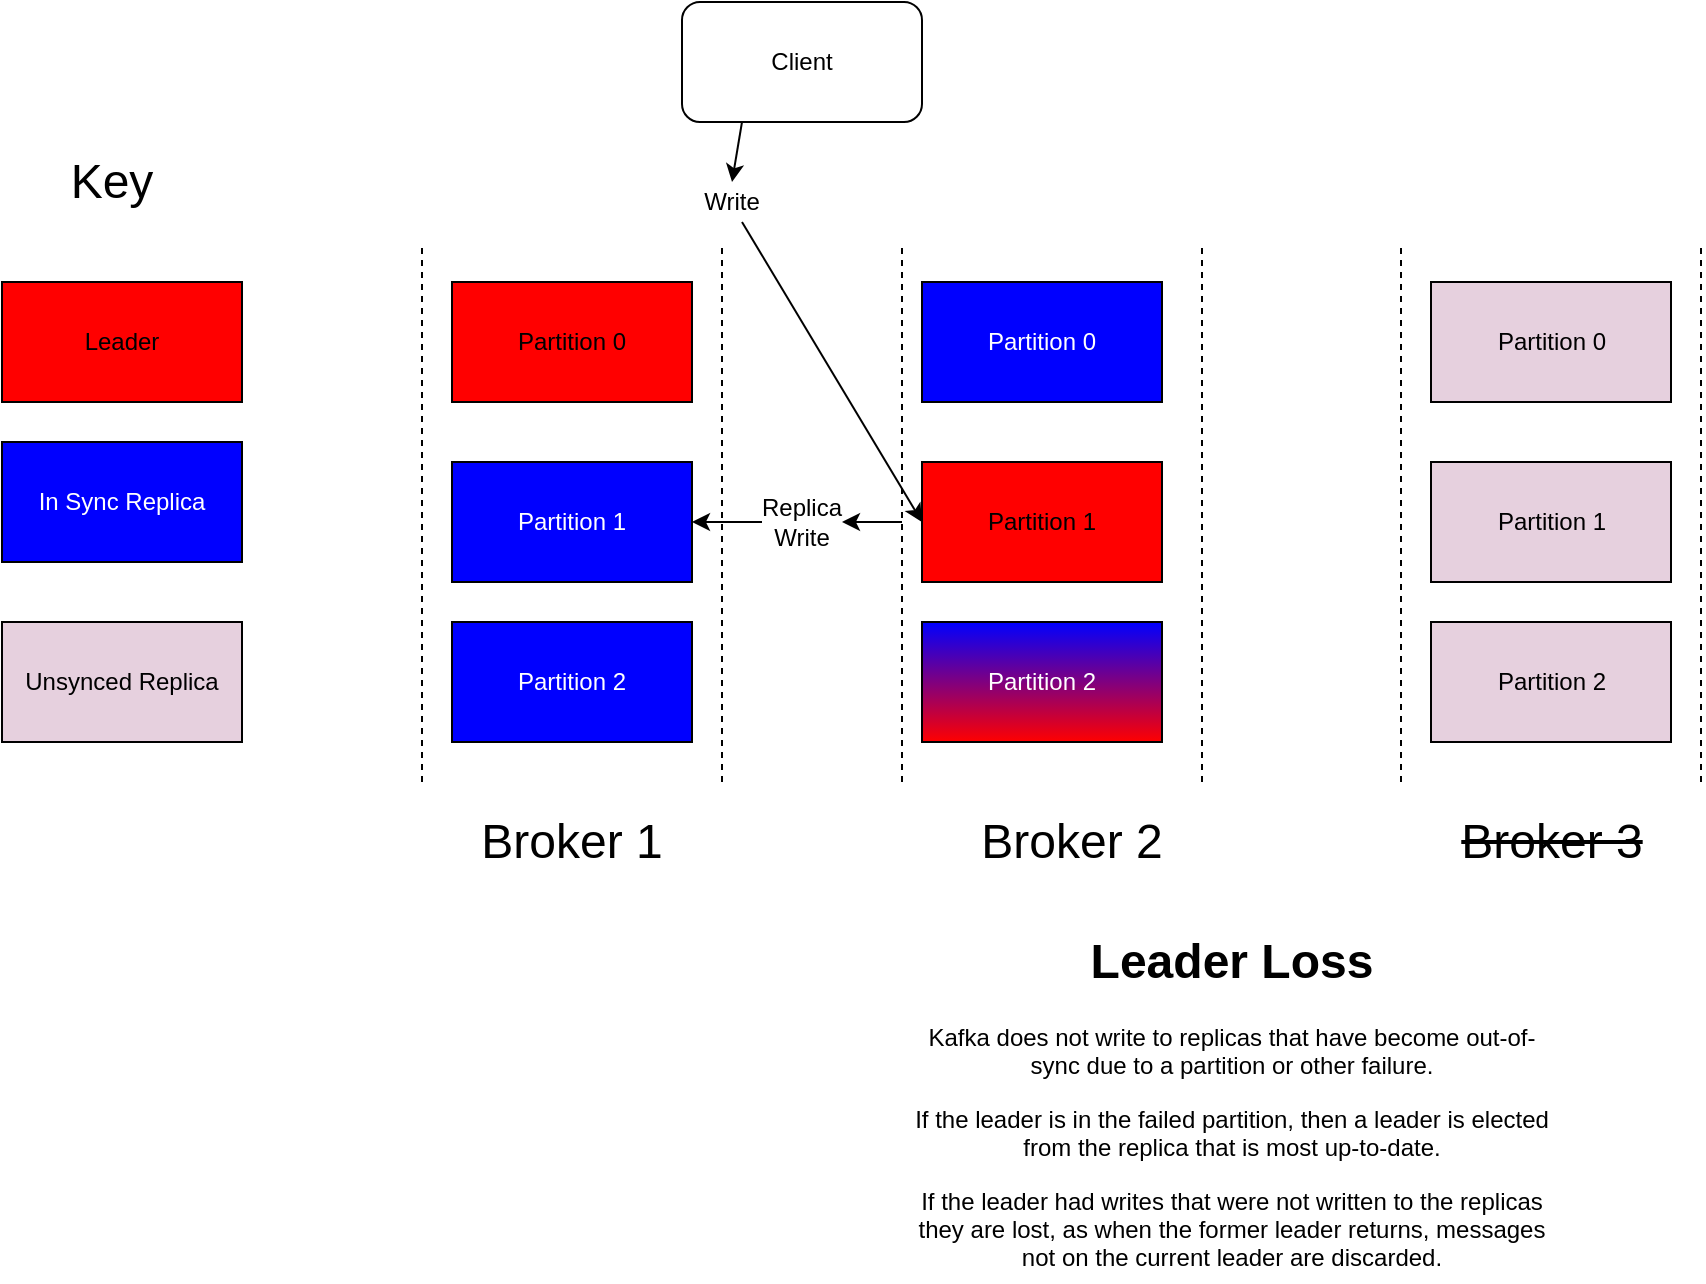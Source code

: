 <mxfile version="14.1.8" type="device"><diagram id="KhVM8qc-47AJrDXu0cIo" name="Page-1"><mxGraphModel dx="1113" dy="853" grid="1" gridSize="10" guides="1" tooltips="1" connect="1" arrows="1" fold="1" page="1" pageScale="1" pageWidth="1169" pageHeight="827" math="0" shadow="0"><root><mxCell id="0"/><mxCell id="1" parent="0"/><mxCell id="qmzvRsnSk40RV8f1A0HI-1" value="" style="endArrow=none;dashed=1;html=1;" edge="1" parent="1"><mxGeometry width="50" height="50" relative="1" as="geometry"><mxPoint x="260" y="540" as="sourcePoint"/><mxPoint x="260" y="270" as="targetPoint"/></mxGeometry></mxCell><mxCell id="qmzvRsnSk40RV8f1A0HI-2" value="" style="endArrow=none;dashed=1;html=1;" edge="1" parent="1"><mxGeometry width="50" height="50" relative="1" as="geometry"><mxPoint x="410.0" y="540" as="sourcePoint"/><mxPoint x="410.0" y="270" as="targetPoint"/></mxGeometry></mxCell><mxCell id="qmzvRsnSk40RV8f1A0HI-3" value="" style="endArrow=none;dashed=1;html=1;" edge="1" parent="1"><mxGeometry width="50" height="50" relative="1" as="geometry"><mxPoint x="500.0" y="540" as="sourcePoint"/><mxPoint x="500.0" y="270" as="targetPoint"/></mxGeometry></mxCell><mxCell id="qmzvRsnSk40RV8f1A0HI-4" value="" style="endArrow=none;dashed=1;html=1;" edge="1" parent="1"><mxGeometry width="50" height="50" relative="1" as="geometry"><mxPoint x="650.0" y="540" as="sourcePoint"/><mxPoint x="650.0" y="270" as="targetPoint"/></mxGeometry></mxCell><mxCell id="qmzvRsnSk40RV8f1A0HI-5" value="" style="endArrow=none;dashed=1;html=1;" edge="1" parent="1"><mxGeometry width="50" height="50" relative="1" as="geometry"><mxPoint x="749.5" y="540" as="sourcePoint"/><mxPoint x="749.5" y="270" as="targetPoint"/></mxGeometry></mxCell><mxCell id="qmzvRsnSk40RV8f1A0HI-6" value="" style="endArrow=none;dashed=1;html=1;" edge="1" parent="1"><mxGeometry width="50" height="50" relative="1" as="geometry"><mxPoint x="899.5" y="540" as="sourcePoint"/><mxPoint x="899.5" y="270" as="targetPoint"/></mxGeometry></mxCell><mxCell id="qmzvRsnSk40RV8f1A0HI-7" value="&lt;font style=&quot;font-size: 24px&quot;&gt;Broker 1&lt;/font&gt;" style="text;html=1;strokeColor=none;fillColor=none;align=center;verticalAlign=middle;whiteSpace=wrap;rounded=0;" vertex="1" parent="1"><mxGeometry x="280" y="560" width="110" height="20" as="geometry"/></mxCell><mxCell id="qmzvRsnSk40RV8f1A0HI-8" value="&lt;font style=&quot;font-size: 24px&quot;&gt;Broker 2&lt;/font&gt;" style="text;html=1;strokeColor=none;fillColor=none;align=center;verticalAlign=middle;whiteSpace=wrap;rounded=0;" vertex="1" parent="1"><mxGeometry x="530" y="560" width="110" height="20" as="geometry"/></mxCell><mxCell id="qmzvRsnSk40RV8f1A0HI-9" value="&lt;font style=&quot;font-size: 24px&quot;&gt;&lt;strike&gt;Broker 3&lt;/strike&gt;&lt;/font&gt;" style="text;html=1;strokeColor=none;fillColor=none;align=center;verticalAlign=middle;whiteSpace=wrap;rounded=0;" vertex="1" parent="1"><mxGeometry x="770" y="560" width="110" height="20" as="geometry"/></mxCell><mxCell id="qmzvRsnSk40RV8f1A0HI-10" value="Partition 0" style="rounded=0;whiteSpace=wrap;html=1;fillColor=#FF0000;" vertex="1" parent="1"><mxGeometry x="275" y="290" width="120" height="60" as="geometry"/></mxCell><mxCell id="qmzvRsnSk40RV8f1A0HI-11" value="&lt;font color=&quot;#ffffff&quot;&gt;Partition 1&lt;/font&gt;" style="rounded=0;whiteSpace=wrap;html=1;fillColor=#0000FF;" vertex="1" parent="1"><mxGeometry x="275" y="380" width="120" height="60" as="geometry"/></mxCell><mxCell id="qmzvRsnSk40RV8f1A0HI-12" value="&lt;font color=&quot;#ffffff&quot;&gt;Partition 2&lt;/font&gt;" style="rounded=0;whiteSpace=wrap;html=1;fillColor=#0000FF;" vertex="1" parent="1"><mxGeometry x="275" y="460" width="120" height="60" as="geometry"/></mxCell><mxCell id="qmzvRsnSk40RV8f1A0HI-13" value="&lt;font color=&quot;#ffffff&quot;&gt;Partition 0&lt;/font&gt;" style="rounded=0;whiteSpace=wrap;html=1;fillColor=#0000FF;" vertex="1" parent="1"><mxGeometry x="510" y="290" width="120" height="60" as="geometry"/></mxCell><mxCell id="qmzvRsnSk40RV8f1A0HI-14" value="Partition 1" style="rounded=0;whiteSpace=wrap;html=1;fillColor=#FF0000;" vertex="1" parent="1"><mxGeometry x="510" y="380" width="120" height="60" as="geometry"/></mxCell><mxCell id="qmzvRsnSk40RV8f1A0HI-15" value="&lt;font color=&quot;#ffffff&quot;&gt;Partition 2&lt;/font&gt;" style="rounded=0;whiteSpace=wrap;html=1;fillColor=#0000FF;gradientColor=#FF0000;" vertex="1" parent="1"><mxGeometry x="510" y="460" width="120" height="60" as="geometry"/></mxCell><mxCell id="qmzvRsnSk40RV8f1A0HI-16" value="Partition 0" style="rounded=0;whiteSpace=wrap;html=1;fillColor=#E6D0DE;" vertex="1" parent="1"><mxGeometry x="764.5" y="290" width="120" height="60" as="geometry"/></mxCell><mxCell id="qmzvRsnSk40RV8f1A0HI-17" value="Partition 1" style="rounded=0;whiteSpace=wrap;html=1;fillColor=#E6D0DE;" vertex="1" parent="1"><mxGeometry x="764.5" y="380" width="120" height="60" as="geometry"/></mxCell><mxCell id="qmzvRsnSk40RV8f1A0HI-18" value="Partition 2" style="rounded=0;whiteSpace=wrap;html=1;fillColor=#E6D0DE;" vertex="1" parent="1"><mxGeometry x="764.5" y="460" width="120" height="60" as="geometry"/></mxCell><mxCell id="qmzvRsnSk40RV8f1A0HI-19" value="Leader" style="rounded=0;whiteSpace=wrap;html=1;fillColor=#FF0000;" vertex="1" parent="1"><mxGeometry x="50" y="290" width="120" height="60" as="geometry"/></mxCell><mxCell id="qmzvRsnSk40RV8f1A0HI-20" value="&lt;font color=&quot;#ffffff&quot;&gt;In Sync Replica&lt;/font&gt;" style="rounded=0;whiteSpace=wrap;html=1;fillColor=#0000FF;" vertex="1" parent="1"><mxGeometry x="50" y="370" width="120" height="60" as="geometry"/></mxCell><mxCell id="qmzvRsnSk40RV8f1A0HI-21" value="&lt;font style=&quot;font-size: 24px&quot;&gt;Key&lt;/font&gt;" style="text;html=1;strokeColor=none;fillColor=none;align=center;verticalAlign=middle;whiteSpace=wrap;rounded=0;" vertex="1" parent="1"><mxGeometry x="50" y="230" width="110" height="20" as="geometry"/></mxCell><mxCell id="qmzvRsnSk40RV8f1A0HI-22" value="Unsynced Replica" style="rounded=0;whiteSpace=wrap;html=1;fillColor=#E6D0DE;" vertex="1" parent="1"><mxGeometry x="50" y="460" width="120" height="60" as="geometry"/></mxCell><mxCell id="qmzvRsnSk40RV8f1A0HI-23" value="Client" style="rounded=1;whiteSpace=wrap;html=1;fillColor=#FFFFFF;" vertex="1" parent="1"><mxGeometry x="390" y="150" width="120" height="60" as="geometry"/></mxCell><mxCell id="qmzvRsnSk40RV8f1A0HI-24" value="" style="endArrow=classic;html=1;entryX=0;entryY=0.5;entryDx=0;entryDy=0;" edge="1" parent="1" target="qmzvRsnSk40RV8f1A0HI-14"><mxGeometry width="50" height="50" relative="1" as="geometry"><mxPoint x="420" y="260" as="sourcePoint"/><mxPoint x="500" y="350" as="targetPoint"/></mxGeometry></mxCell><mxCell id="qmzvRsnSk40RV8f1A0HI-25" value="Write" style="text;html=1;strokeColor=none;fillColor=none;align=center;verticalAlign=middle;whiteSpace=wrap;rounded=0;" vertex="1" parent="1"><mxGeometry x="395" y="240" width="40" height="20" as="geometry"/></mxCell><mxCell id="qmzvRsnSk40RV8f1A0HI-26" value="" style="endArrow=classic;html=1;exitX=0.25;exitY=1;exitDx=0;exitDy=0;entryX=0.5;entryY=0;entryDx=0;entryDy=0;" edge="1" parent="1" source="qmzvRsnSk40RV8f1A0HI-23" target="qmzvRsnSk40RV8f1A0HI-25"><mxGeometry width="50" height="50" relative="1" as="geometry"><mxPoint x="420" y="210" as="sourcePoint"/><mxPoint x="335" y="290" as="targetPoint"/></mxGeometry></mxCell><mxCell id="qmzvRsnSk40RV8f1A0HI-27" value="" style="endArrow=classic;html=1;entryX=1;entryY=0.5;entryDx=0;entryDy=0;" edge="1" parent="1" source="qmzvRsnSk40RV8f1A0HI-29" target="qmzvRsnSk40RV8f1A0HI-11"><mxGeometry width="50" height="50" relative="1" as="geometry"><mxPoint x="500" y="410" as="sourcePoint"/><mxPoint x="500" y="350" as="targetPoint"/></mxGeometry></mxCell><mxCell id="qmzvRsnSk40RV8f1A0HI-29" value="Replica&lt;br&gt;Write" style="text;html=1;strokeColor=none;fillColor=none;align=center;verticalAlign=middle;whiteSpace=wrap;rounded=0;" vertex="1" parent="1"><mxGeometry x="430" y="400" width="40" height="20" as="geometry"/></mxCell><mxCell id="qmzvRsnSk40RV8f1A0HI-30" value="" style="endArrow=classic;html=1;entryX=1;entryY=0.5;entryDx=0;entryDy=0;" edge="1" parent="1" target="qmzvRsnSk40RV8f1A0HI-29"><mxGeometry width="50" height="50" relative="1" as="geometry"><mxPoint x="500" y="410" as="sourcePoint"/><mxPoint x="395" y="410" as="targetPoint"/></mxGeometry></mxCell><mxCell id="qmzvRsnSk40RV8f1A0HI-35" value="&lt;h1&gt;Leader Loss&lt;/h1&gt;&lt;p&gt;Kafka does not write to replicas that have become out-of-sync due to a partition or other failure.&lt;/p&gt;&lt;p&gt;If the leader is in the failed partition, then a leader is elected from the replica that is most up-to-date.&lt;/p&gt;&lt;p&gt;If the leader had writes that were not written to the replicas they are lost, as when the former leader returns, messages not on the current leader are discarded.&lt;/p&gt;" style="text;html=1;strokeColor=none;fillColor=none;spacing=5;spacingTop=-20;whiteSpace=wrap;overflow=hidden;rounded=0;align=center;" vertex="1" parent="1"><mxGeometry x="500" y="610" width="330" height="180" as="geometry"/></mxCell></root></mxGraphModel></diagram></mxfile>